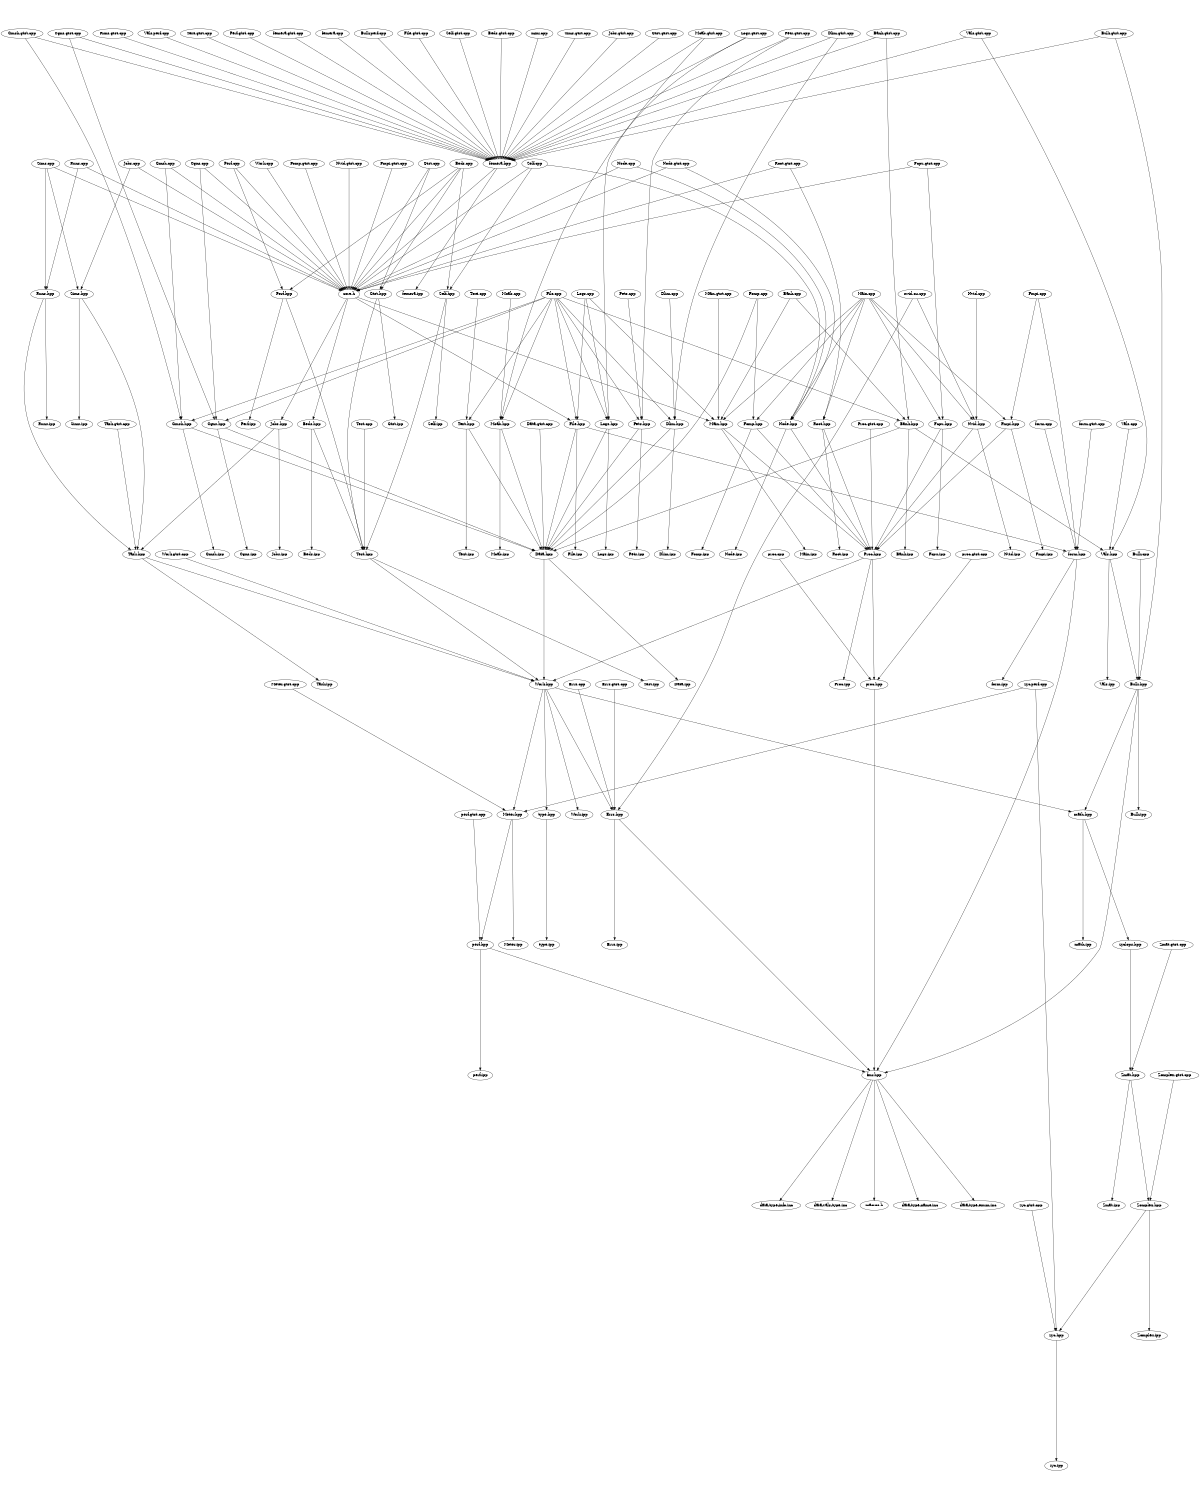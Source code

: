 digraph "source tree" {
    overlap=scale;
    size="8,10";
    ratio="fill";
    fontsize="16";
    fontname="Helvetica";
	clusterrank="local";
	"fmr.hpp" -> "macros.h"
	"zyc.perf.cpp" -> "Meter.hpp"
	"Logs.cpp" -> "Logs.hpp"
	"Sims.hpp" -> "Sims.ipp"
	"Self.cpp" -> "Node.hpp"
	"Sims.gtst.cpp" -> "femera.hpp"
	"Task.hpp" -> "Work.hpp"
	"Jobs.gtst.cpp" -> "femera.hpp"
	"Root.hpp" -> "Root.ipp"
	"Gmsh.cpp" -> "Gmsh.hpp"
	"Errs.cpp" -> "Errs.hpp"
	"Self.hpp" -> "Self.ipp"
	"Moab.hpp" -> "Data.hpp"
	"proc.hpp" -> "fmr.hpp"
	"Gtst.gtst.cpp" -> "femera.hpp"
	"Vals.gtst.cpp" -> "femera.hpp"
	"zyclops.hpp" -> "Zmat.hpp"
	"Work.hpp" -> "Meter.hpp"
	"Runs.gtst.cpp" -> "femera.hpp"
	"Bank.cpp" -> "Bank.hpp"
	"Vals.cpp" -> "Vals.hpp"
	"Gtst.hpp" -> "Test.hpp"
	"Main.hpp" -> "Proc.hpp"
	"core.h" -> "Beds.hpp"
	"Zmat.hpp" -> "Zmat.ipp"
	"Nvid.cpp" -> "Nvid.hpp"
	"Logs.cpp" -> "File.hpp"
	"Vals.gtst.cpp" -> "Vals.hpp"
	"Sims.cpp" -> "core.h"
	"Fmpi.hpp" -> "Fmpi.ipp"
	"Bulk.cpp" -> "Bulk.hpp"
	"Text.hpp" -> "Data.hpp"
	"Perf.hpp" -> "Perf.ipp"
	"Zmat.gtst.cpp" -> "Zmat.hpp"
	"femera.hpp" -> "femera.ipp"
	"core.h" -> "File.hpp"
	"type.hpp" -> "type.ipp"
	"Vals.perf.cpp" -> "femera.hpp"
	"Jobs.hpp" -> "Task.hpp"
	"Perf.cpp" -> "Perf.hpp"
	"Meter.hpp" -> "Meter.ipp"
	"Pets.cpp" -> "Pets.hpp"
	"Node.hpp" -> "Proc.hpp"
	"Jobs.cpp" -> "Sims.hpp"
	"Test.hpp" -> "Test.ipp"
	"Logs.cpp" -> "Main.hpp"
	"File.hpp" -> "Data.hpp"
	"Main.cpp" -> "Nvid.hpp"
	"File.cpp" -> "Bank.hpp"
	"Self.hpp" -> "Test.hpp"
	"Root.gtst.cpp" -> "Root.hpp"
	"fmr.hpp" -> "data-type-name.inc"
	"Bulk.hpp" -> "Bulk.ipp"
	"Cgns.hpp" -> "Cgns.ipp"
	"Bank.hpp" -> "Vals.hpp"
	"Bulk.hpp" -> "math.hpp"
	"Text.gtst.cpp" -> "femera.hpp"
	"Node.gtst.cpp" -> "Node.hpp"
	"Dlim.gtst.cpp" -> "Dlim.hpp"
	"Data.hpp" -> "Work.hpp"
	"Root.gtst.cpp" -> "core.h"
	"Perf.gtst.cpp" -> "femera.hpp"
	"core.h" -> "Main.hpp"
	"Work.hpp" -> "math.hpp"
	"Text.hpp" -> "Text.ipp"
	"Zomplex.hpp" -> "Zomplex.ipp"
	"Bank.hpp" -> "Data.hpp"
	"Fomp.cpp" -> "Fomp.hpp"
	"Dlim.gtst.cpp" -> "femera.hpp"
	"Dlim.hpp" -> "Data.hpp"
	"Proc.hpp" -> "proc.hpp"
	"File.cpp" -> "File.hpp"
	"Fcpu.hpp" -> "Proc.hpp"
	"Perf.cpp" -> "core.h"
	"Logs.gtst.cpp" -> "Logs.hpp"
	"Beds.cpp" -> "Self.hpp"
	"Work.hpp" -> "Errs.hpp"
	"File.hpp" -> "form.hpp"
	"Gtst.hpp" -> "Gtst.ipp"
	"zyc.hpp" -> "zyc.ipp"
	"Fomp.hpp" -> "Proc.hpp"
	"Pets.gtst.cpp" -> "femera.hpp"
	"Nvid.gtst.cpp" -> "core.h"
	"Pets.hpp" -> "Data.hpp"
	"Proc.hpp" -> "Proc.ipp"
	"File.cpp" -> "Cgns.hpp"
	"Pets.gtst.cpp" -> "Pets.hpp"
	"Bulk.gtst.cpp" -> "Bulk.hpp"
	"perf.gtst.cpp" -> "perf.hpp"
	"femera.gtst.cpp" -> "femera.hpp"
	"femera.cpp" -> "femera.hpp"
	"Nvid.hpp" -> "Proc.hpp"
	"Data.hpp" -> "Data.ipp"
	"Bulk.perf.cpp" -> "femera.hpp"
	"Jobs.hpp" -> "Jobs.ipp"
	"Node.hpp" -> "Node.ipp"
	"Bulk.gtst.cpp" -> "femera.hpp"
	"form.hpp" -> "fmr.hpp"
	"Beds.cpp" -> "core.h"
	"Data.gtst.cpp" -> "Data.hpp"
	"Fcpu.hpp" -> "Fcpu.ipp"
	"Proc.hpp" -> "Work.hpp"
	"Meter.gtst.cpp" -> "Meter.hpp"
	"Jobs.cpp" -> "core.h"
	"Gtst.cpp" -> "core.h"
	"Logs.gtst.cpp" -> "femera.hpp"
	"proc.gtst.cpp" -> "proc.hpp"
	"Task.hpp" -> "Task.ipp"
	"Bank.hpp" -> "Bank.ipp"
	"Cgns.gtst.cpp" -> "Cgns.hpp"
	"Fmpi.gtst.cpp" -> "core.h"
	"Sims.cpp" -> "Runs.hpp"
	"Vals.hpp" -> "Bulk.hpp"
	"Fomp.cpp" -> "Data.hpp"
	"Main.gtst.cpp" -> "Main.hpp"
	"proc.cpp" -> "proc.hpp"
	"Gmsh.gtst.cpp" -> "Gmsh.hpp"
	"form.gtst.cpp" -> "form.hpp"
	"Main.hpp" -> "Main.ipp"
	"File.hpp" -> "File.ipp"
	"File.cpp" -> "Gmsh.hpp"
	"Beds.cpp" -> "Gtst.hpp"
	"Beds.hpp" -> "Beds.ipp"
	"File.gtst.cpp" -> "femera.hpp"
	"Node.cpp" -> "Node.hpp"
	"Zmat.hpp" -> "Zomplex.hpp"
	"Fcpu.gtst.cpp" -> "Fcpu.hpp"
	"Fomp.hpp" -> "Fomp.ipp"
	"form.hpp" -> "form.ipp"
	"Bank.gtst.cpp" -> "Bank.hpp"
	"Logs.hpp" -> "Logs.ipp"
	"Main.cpp" -> "Main.hpp"
	"Errs.hpp" -> "Errs.ipp"
	"Moab.gtst.cpp" -> "femera.hpp"
	"Work.hpp" -> "Work.ipp"
	"Main.cpp" -> "Node.hpp"
	"File.cpp" -> "Text.hpp"
	"Pets.hpp" -> "Pets.ipp"
	"Gmsh.hpp" -> "Data.hpp"
	"zyc.gtst.cpp" -> "zyc.hpp"
	"Bulk.hpp" -> "fmr.hpp"
	"fmr.hpp" -> "data-type-enum.inc"
	"Text.cpp" -> "Text.hpp"
	"Work.cpp" -> "core.h"
	"Bank.cpp" -> "Main.hpp"
	"femera.hpp" -> "core.h"
	"Gmsh.hpp" -> "Gmsh.ipp"
	"Errs.gtst.cpp" -> "Errs.hpp"
	"Proc.gtst.cpp" -> "Proc.hpp"
	"nvid.cu.cpp" -> "Nvid.hpp"
	"Beds.cpp" -> "Perf.hpp"
	"Fmpi.cpp" -> "form.hpp"
	"Main.cpp" -> "Root.hpp"
	"Bank.gtst.cpp" -> "femera.hpp"
	"File.cpp" -> "Logs.hpp"
	"Dlim.cpp" -> "Dlim.hpp"
	"Self.cpp" -> "Self.hpp"
	"File.cpp" -> "Moab.hpp"
	"Self.cpp" -> "core.h"
	"zyc.perf.cpp" -> "zyc.hpp"
	"Self.gtst.cpp" -> "femera.hpp"
	"math.hpp" -> "math.ipp"
	"Vals.hpp" -> "Vals.ipp"
	"Beds.gtst.cpp" -> "femera.hpp"
	"Root.hpp" -> "Proc.hpp"
	"Beds.hpp" -> "Test.hpp"
	"Fomp.gtst.cpp" -> "core.h"
	"Logs.hpp" -> "Data.hpp"
	"Task.gtst.cpp" -> "Task.hpp"
	"Fmpi.hpp" -> "Proc.hpp"
	"Nvid.hpp" -> "Nvid.ipp"
	"Node.cpp" -> "core.h"
	"Test.hpp" -> "Work.hpp"
	"form.cpp" -> "form.hpp"
	"Node.gtst.cpp" -> "core.h"
	"Fcpu.gtst.cpp" -> "core.h"
	"Cgns.hpp" -> "Data.hpp"
	"mini.cpp" -> "femera.hpp"
	"Runs.cpp" -> "core.h"
	"Errs.hpp" -> "fmr.hpp"
	"File.cpp" -> "Pets.hpp"
	"Gmsh.cpp" -> "core.h"
	"Cgns.cpp" -> "core.h"
	"Sims.cpp" -> "Sims.hpp"
	"Moab.cpp" -> "Moab.hpp"
	"Main.cpp" -> "Fmpi.hpp"
	"core.h" -> "Jobs.hpp"
	"Gmsh.gtst.cpp" -> "femera.hpp"
	"Test.cpp" -> "Test.hpp"
	"Cgns.gtst.cpp" -> "femera.hpp"
	"Runs.cpp" -> "Runs.hpp"
	"Main.cpp" -> "Fcpu.hpp"
	"Zomplex.gtst.cpp" -> "Zomplex.hpp"
	"Fmpi.cpp" -> "Fmpi.hpp"
	"Moab.hpp" -> "Moab.ipp"
	"File.cpp" -> "Dlim.hpp"
	"Work.hpp" -> "type.hpp"
	"perf.hpp" -> "fmr.hpp"
	"fmr.hpp" -> "data-type-info.inc"
	"Sims.hpp" -> "Task.hpp"
	"Work.gtst.cpp" -> "Work.hpp"
	"perf.hpp" -> "perf.ipp"
	"Moab.gtst.cpp" -> "Moab.hpp"
	"fmr.hpp" -> "data-vals-type.inc"
	"nvid.cu.cpp" -> "Errs.hpp"
	"Main.cpp" -> "Fomp.hpp"
	"Perf.hpp" -> "Test.hpp"
	"Cgns.cpp" -> "Cgns.hpp"
	"Zomplex.hpp" -> "zyc.hpp"
	"Runs.hpp" -> "Task.hpp"
	"Runs.hpp" -> "Runs.ipp"
	"Dlim.hpp" -> "Dlim.ipp"
	"Gtst.cpp" -> "Gtst.hpp"
	"math.hpp" -> "zyclops.hpp"
	"Meter.hpp" -> "perf.hpp"
}
